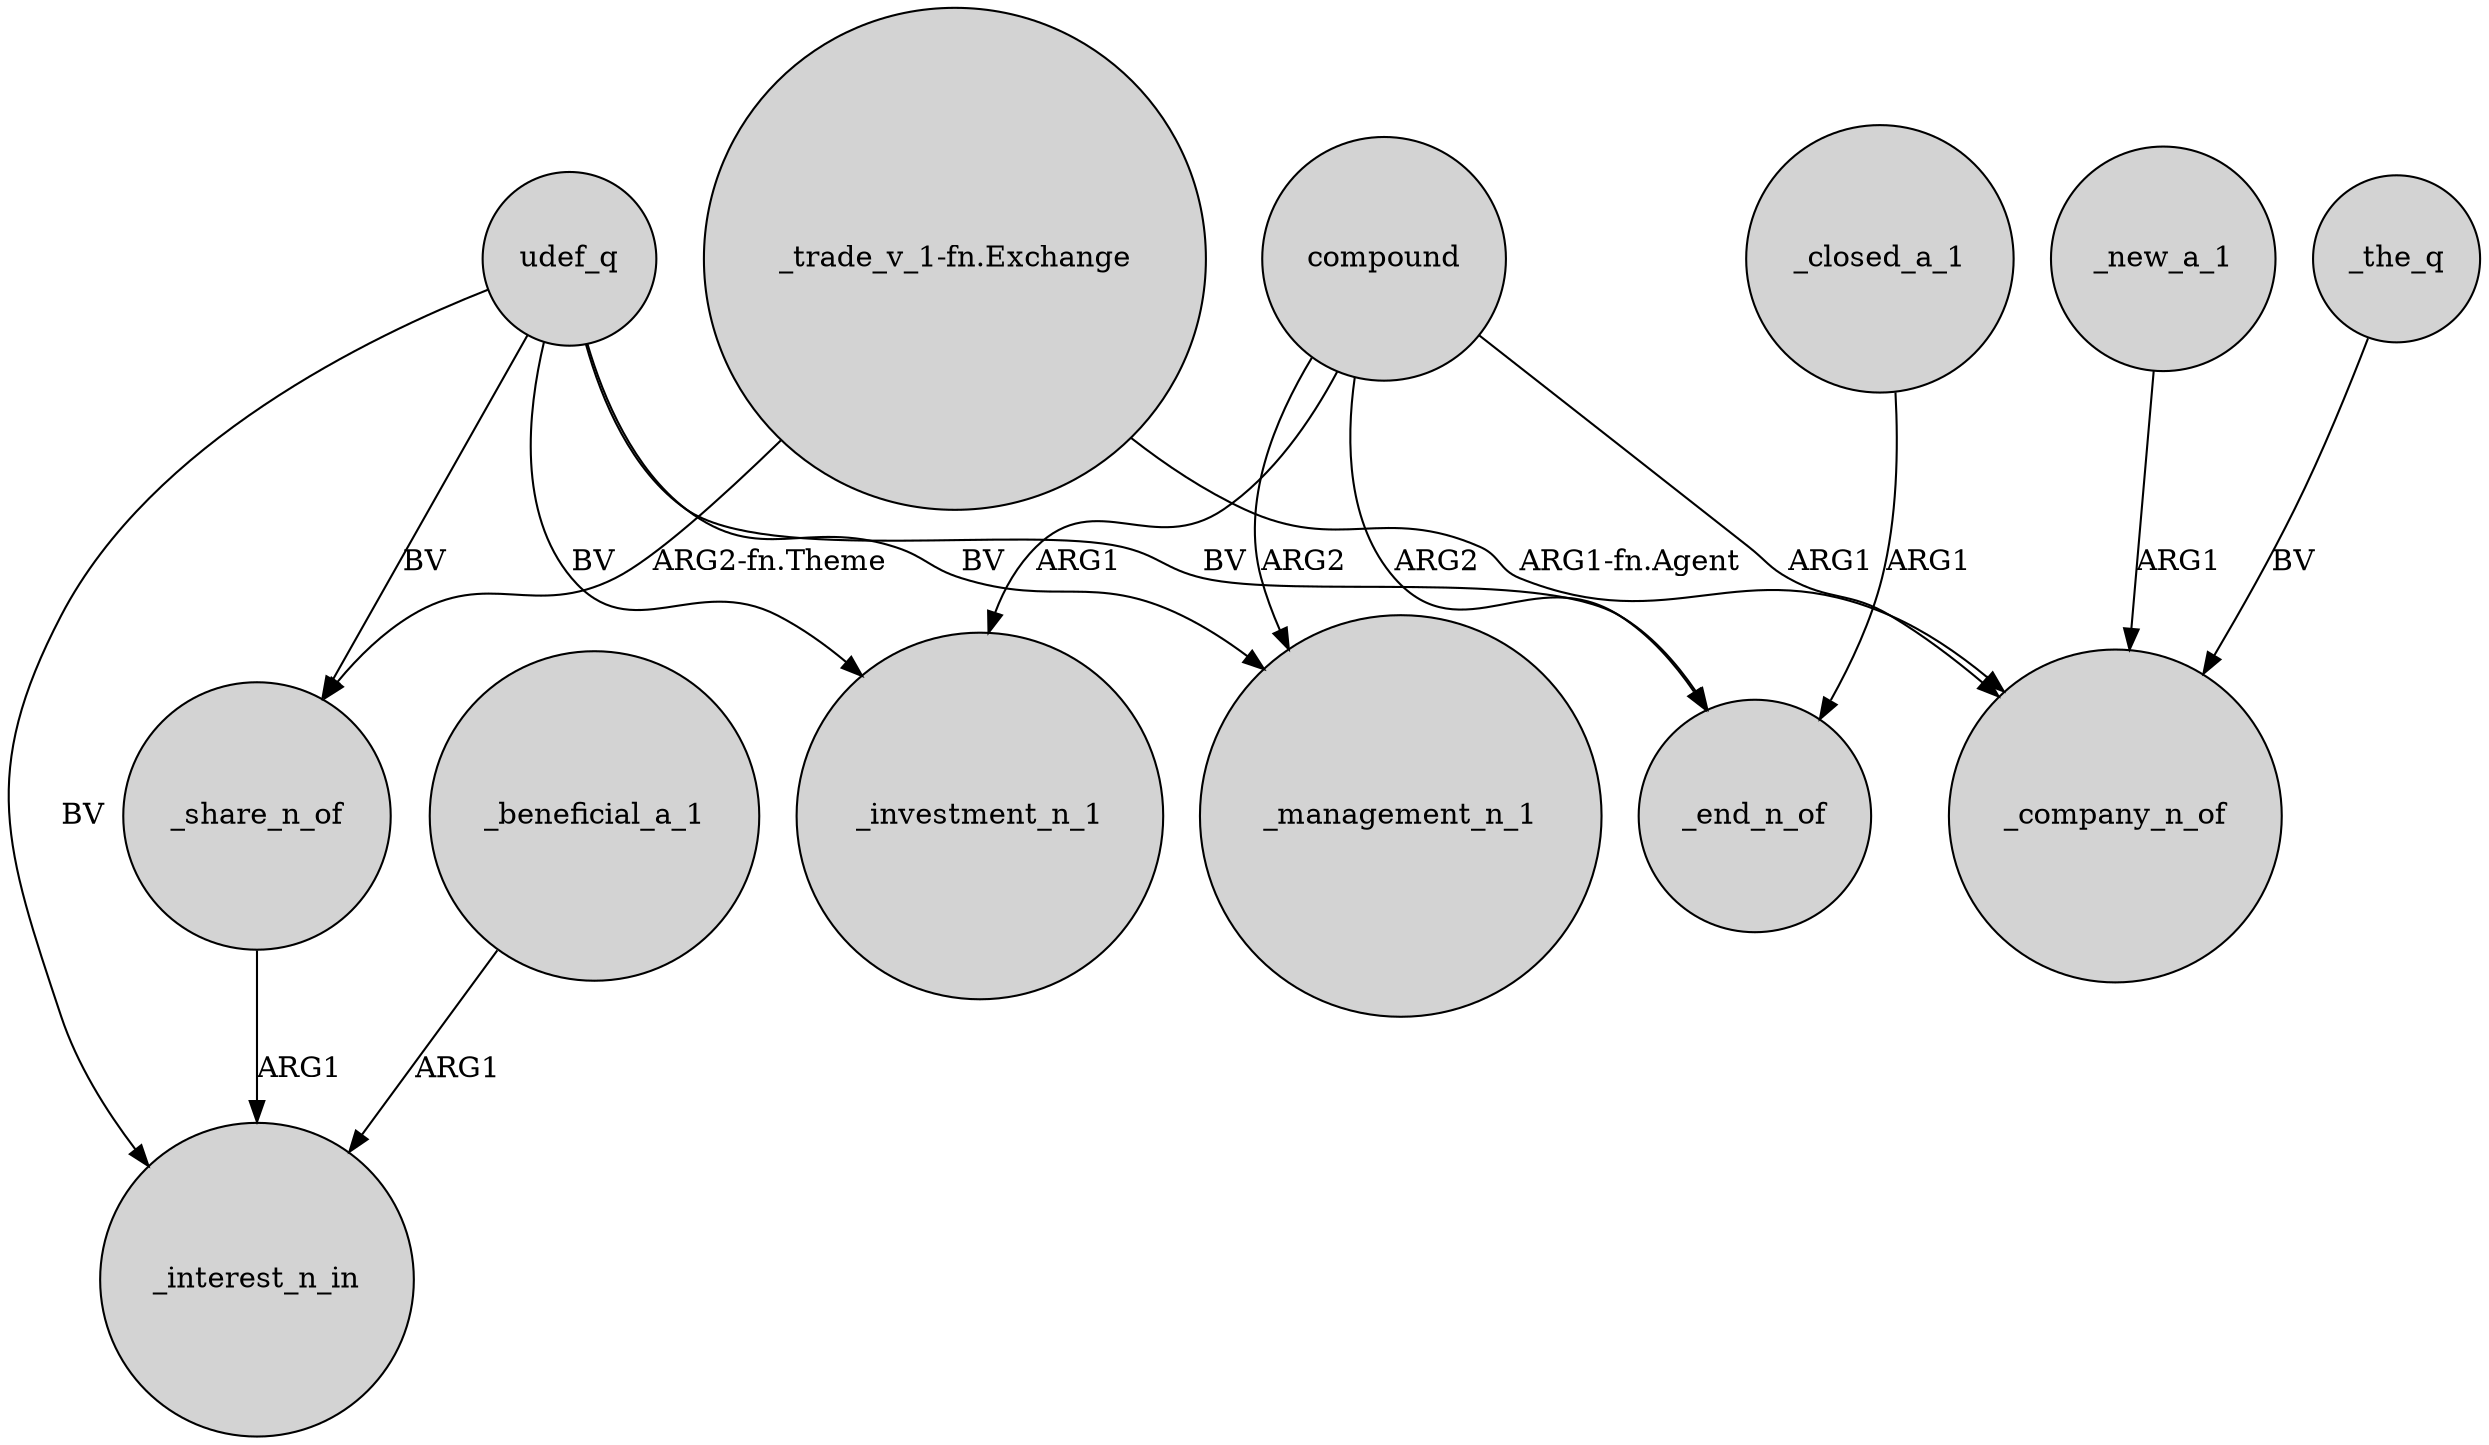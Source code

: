 digraph {
	node [shape=circle style=filled]
	"_trade_v_1-fn.Exchange" -> _share_n_of [label="ARG2-fn.Theme"]
	udef_q -> _investment_n_1 [label=BV]
	compound -> _management_n_1 [label=ARG2]
	_new_a_1 -> _company_n_of [label=ARG1]
	_beneficial_a_1 -> _interest_n_in [label=ARG1]
	udef_q -> _interest_n_in [label=BV]
	_share_n_of -> _interest_n_in [label=ARG1]
	udef_q -> _management_n_1 [label=BV]
	udef_q -> _share_n_of [label=BV]
	compound -> _end_n_of [label=ARG2]
	_the_q -> _company_n_of [label=BV]
	_closed_a_1 -> _end_n_of [label=ARG1]
	compound -> _investment_n_1 [label=ARG1]
	"_trade_v_1-fn.Exchange" -> _company_n_of [label="ARG1-fn.Agent"]
	udef_q -> _end_n_of [label=BV]
	compound -> _company_n_of [label=ARG1]
}
